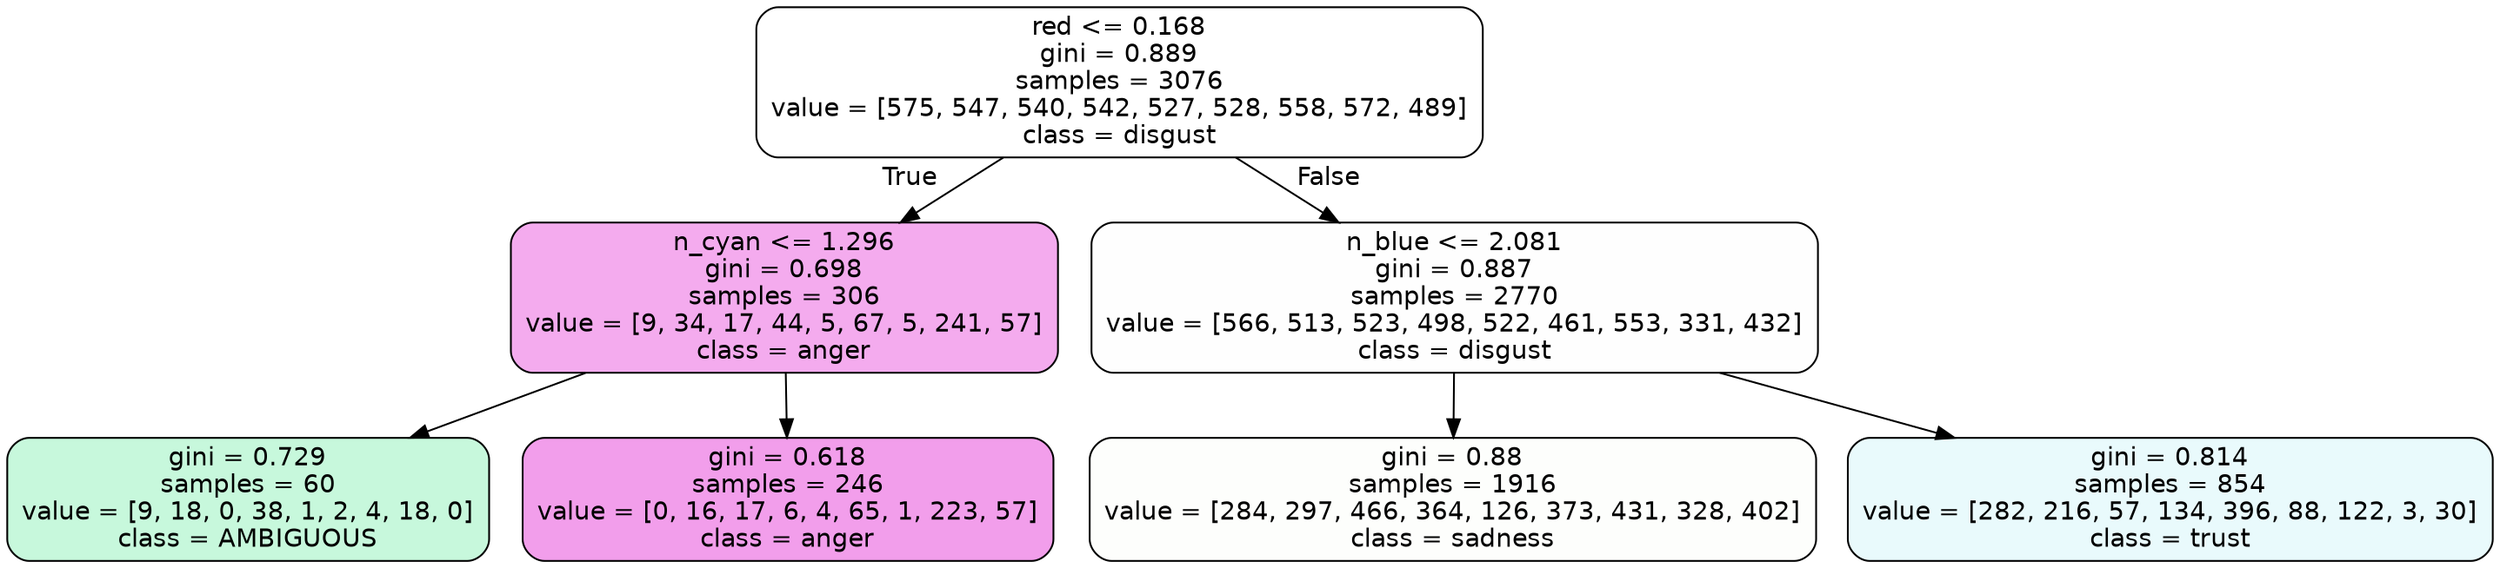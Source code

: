 digraph Tree {
node [shape=box, style="filled, rounded", color="black", fontname=helvetica] ;
edge [fontname=helvetica] ;
0 [label="red <= 0.168\ngini = 0.889\nsamples = 3076\nvalue = [575, 547, 540, 542, 527, 528, 558, 572, 489]\nclass = disgust", fillcolor="#e5813900"] ;
1 [label="n_cyan <= 1.296\ngini = 0.698\nsamples = 306\nvalue = [9, 34, 17, 44, 5, 67, 5, 241, 57]\nclass = anger", fillcolor="#e539d76c"] ;
0 -> 1 [labeldistance=2.5, labelangle=45, headlabel="True"] ;
2 [label="gini = 0.729\nsamples = 60\nvalue = [9, 18, 0, 38, 1, 2, 4, 18, 0]\nclass = AMBIGUOUS", fillcolor="#39e58147"] ;
1 -> 2 ;
3 [label="gini = 0.618\nsamples = 246\nvalue = [0, 16, 17, 6, 4, 65, 1, 223, 57]\nclass = anger", fillcolor="#e539d77c"] ;
1 -> 3 ;
4 [label="n_blue <= 2.081\ngini = 0.887\nsamples = 2770\nvalue = [566, 513, 523, 498, 522, 461, 553, 331, 432]\nclass = disgust", fillcolor="#e5813901"] ;
0 -> 4 [labeldistance=2.5, labelangle=-45, headlabel="False"] ;
5 [label="gini = 0.88\nsamples = 1916\nvalue = [284, 297, 466, 364, 126, 373, 431, 328, 402]\nclass = sadness", fillcolor="#64e53903"] ;
4 -> 5 ;
6 [label="gini = 0.814\nsamples = 854\nvalue = [282, 216, 57, 134, 396, 88, 122, 3, 30]\nclass = trust", fillcolor="#39d7e51c"] ;
4 -> 6 ;
}